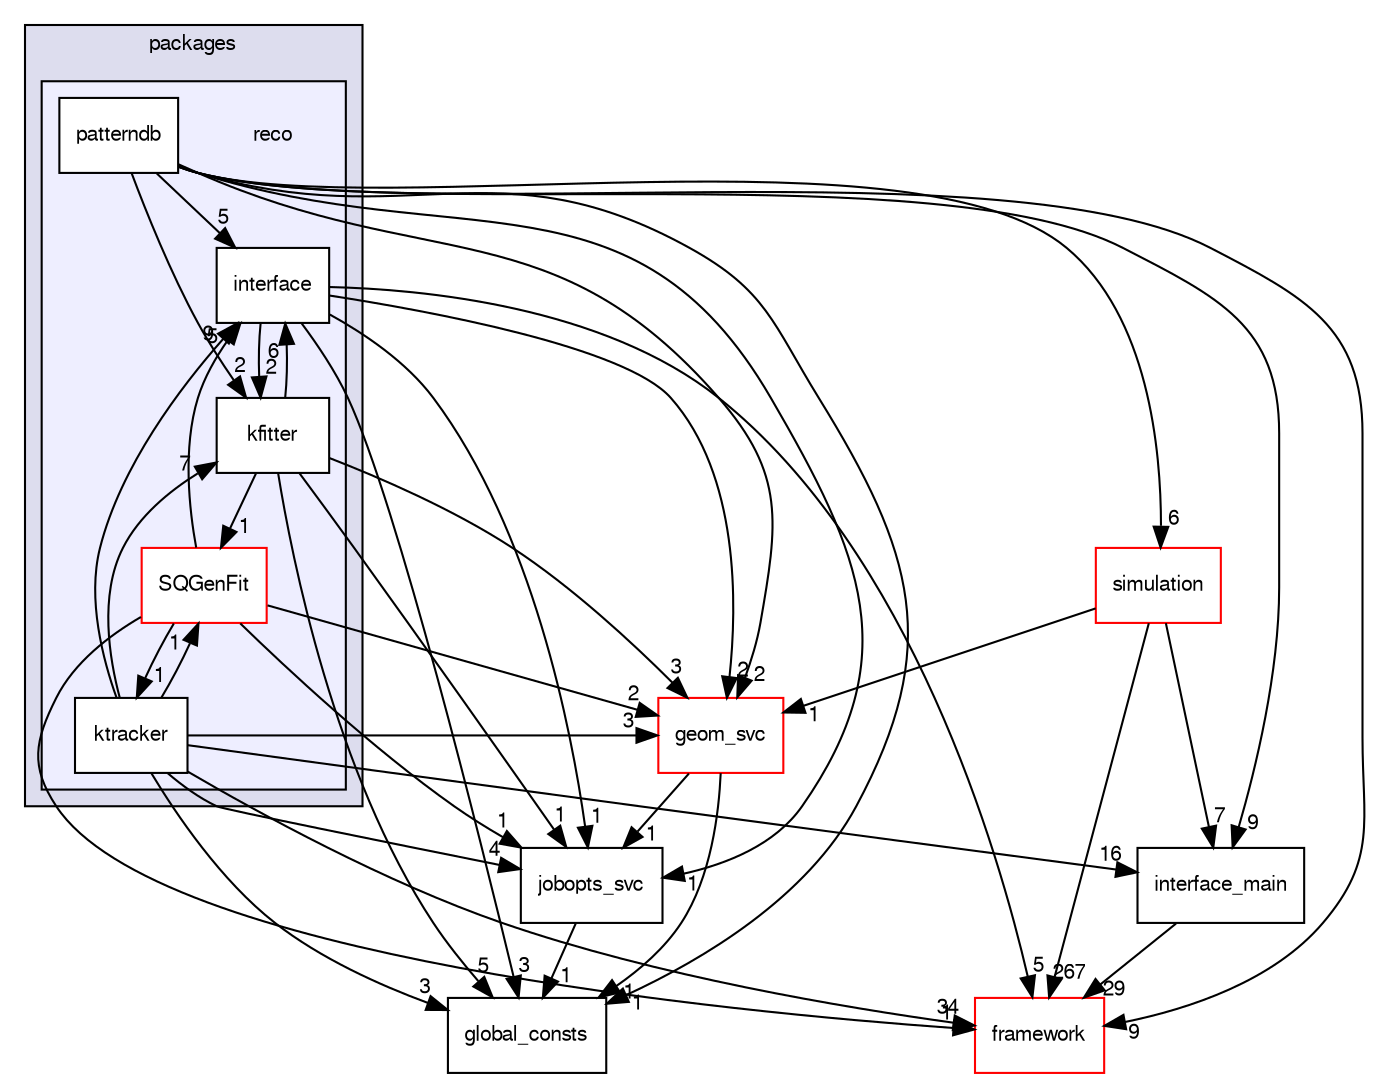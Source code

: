 digraph "/dev/shm/kenichi/update-e1039-doc/e1039-core/packages/reco" {
  bgcolor=transparent;
  compound=true
  node [ fontsize="10", fontname="FreeSans"];
  edge [ labelfontsize="10", labelfontname="FreeSans"];
  subgraph clusterdir_8ea7cac0f8d8113a9a7e5b799137b771 {
    graph [ bgcolor="#ddddee", pencolor="black", label="packages" fontname="FreeSans", fontsize="10", URL="dir_8ea7cac0f8d8113a9a7e5b799137b771.html"]
  subgraph clusterdir_2fc89f0a6e4d1b1c08f5a2b3f2469cd0 {
    graph [ bgcolor="#eeeeff", pencolor="black", label="" URL="dir_2fc89f0a6e4d1b1c08f5a2b3f2469cd0.html"];
    dir_2fc89f0a6e4d1b1c08f5a2b3f2469cd0 [shape=plaintext label="reco"];
    dir_d5900b3bfb54265301ec879c265f94a7 [shape=box label="interface" color="black" fillcolor="white" style="filled" URL="dir_d5900b3bfb54265301ec879c265f94a7.html"];
    dir_cf696cc37935cb268c4d3f595d3ce288 [shape=box label="kfitter" color="black" fillcolor="white" style="filled" URL="dir_cf696cc37935cb268c4d3f595d3ce288.html"];
    dir_8ffe69d172073383399378e7403a7555 [shape=box label="ktracker" color="black" fillcolor="white" style="filled" URL="dir_8ffe69d172073383399378e7403a7555.html"];
    dir_e1c49121252754f6300695649d0fbf5f [shape=box label="patterndb" color="black" fillcolor="white" style="filled" URL="dir_e1c49121252754f6300695649d0fbf5f.html"];
    dir_bfbda1860e73dbb398db847b971277c1 [shape=box label="SQGenFit" color="red" fillcolor="white" style="filled" URL="dir_bfbda1860e73dbb398db847b971277c1.html"];
  }
  }
  dir_5fde958d0efff8f0c14671d1322e68e9 [shape=box label="geom_svc" color="red" URL="dir_5fde958d0efff8f0c14671d1322e68e9.html"];
  dir_68879e08c6651a210f7d5b44f4a6e313 [shape=box label="framework" color="red" URL="dir_68879e08c6651a210f7d5b44f4a6e313.html"];
  dir_4109f03a5b9c2dae233205e99792f74d [shape=box label="interface_main" URL="dir_4109f03a5b9c2dae233205e99792f74d.html"];
  dir_da541d554d94b5dd7d8677e6570914d2 [shape=box label="simulation" color="red" URL="dir_da541d554d94b5dd7d8677e6570914d2.html"];
  dir_fa15fa1979a2f587dfa447baa637660a [shape=box label="jobopts_svc" URL="dir_fa15fa1979a2f587dfa447baa637660a.html"];
  dir_db0f62da9640c3e2ac69534d9d31ddb5 [shape=box label="global_consts" URL="dir_db0f62da9640c3e2ac69534d9d31ddb5.html"];
  dir_5fde958d0efff8f0c14671d1322e68e9->dir_fa15fa1979a2f587dfa447baa637660a [headlabel="1", labeldistance=1.5 headhref="dir_000056_000060.html"];
  dir_5fde958d0efff8f0c14671d1322e68e9->dir_db0f62da9640c3e2ac69534d9d31ddb5 [headlabel="1", labeldistance=1.5 headhref="dir_000056_000058.html"];
  dir_4109f03a5b9c2dae233205e99792f74d->dir_68879e08c6651a210f7d5b44f4a6e313 [headlabel="29", labeldistance=1.5 headhref="dir_000032_000024.html"];
  dir_e1c49121252754f6300695649d0fbf5f->dir_5fde958d0efff8f0c14671d1322e68e9 [headlabel="2", labeldistance=1.5 headhref="dir_000068_000056.html"];
  dir_e1c49121252754f6300695649d0fbf5f->dir_68879e08c6651a210f7d5b44f4a6e313 [headlabel="9", labeldistance=1.5 headhref="dir_000068_000024.html"];
  dir_e1c49121252754f6300695649d0fbf5f->dir_4109f03a5b9c2dae233205e99792f74d [headlabel="9", labeldistance=1.5 headhref="dir_000068_000032.html"];
  dir_e1c49121252754f6300695649d0fbf5f->dir_da541d554d94b5dd7d8677e6570914d2 [headlabel="6", labeldistance=1.5 headhref="dir_000068_000047.html"];
  dir_e1c49121252754f6300695649d0fbf5f->dir_fa15fa1979a2f587dfa447baa637660a [headlabel="1", labeldistance=1.5 headhref="dir_000068_000060.html"];
  dir_e1c49121252754f6300695649d0fbf5f->dir_db0f62da9640c3e2ac69534d9d31ddb5 [headlabel="1", labeldistance=1.5 headhref="dir_000068_000058.html"];
  dir_e1c49121252754f6300695649d0fbf5f->dir_cf696cc37935cb268c4d3f595d3ce288 [headlabel="2", labeldistance=1.5 headhref="dir_000068_000066.html"];
  dir_e1c49121252754f6300695649d0fbf5f->dir_d5900b3bfb54265301ec879c265f94a7 [headlabel="5", labeldistance=1.5 headhref="dir_000068_000065.html"];
  dir_8ffe69d172073383399378e7403a7555->dir_5fde958d0efff8f0c14671d1322e68e9 [headlabel="3", labeldistance=1.5 headhref="dir_000067_000056.html"];
  dir_8ffe69d172073383399378e7403a7555->dir_68879e08c6651a210f7d5b44f4a6e313 [headlabel="34", labeldistance=1.5 headhref="dir_000067_000024.html"];
  dir_8ffe69d172073383399378e7403a7555->dir_4109f03a5b9c2dae233205e99792f74d [headlabel="16", labeldistance=1.5 headhref="dir_000067_000032.html"];
  dir_8ffe69d172073383399378e7403a7555->dir_bfbda1860e73dbb398db847b971277c1 [headlabel="1", labeldistance=1.5 headhref="dir_000067_000069.html"];
  dir_8ffe69d172073383399378e7403a7555->dir_fa15fa1979a2f587dfa447baa637660a [headlabel="4", labeldistance=1.5 headhref="dir_000067_000060.html"];
  dir_8ffe69d172073383399378e7403a7555->dir_db0f62da9640c3e2ac69534d9d31ddb5 [headlabel="3", labeldistance=1.5 headhref="dir_000067_000058.html"];
  dir_8ffe69d172073383399378e7403a7555->dir_cf696cc37935cb268c4d3f595d3ce288 [headlabel="7", labeldistance=1.5 headhref="dir_000067_000066.html"];
  dir_8ffe69d172073383399378e7403a7555->dir_d5900b3bfb54265301ec879c265f94a7 [headlabel="9", labeldistance=1.5 headhref="dir_000067_000065.html"];
  dir_bfbda1860e73dbb398db847b971277c1->dir_5fde958d0efff8f0c14671d1322e68e9 [headlabel="2", labeldistance=1.5 headhref="dir_000069_000056.html"];
  dir_bfbda1860e73dbb398db847b971277c1->dir_68879e08c6651a210f7d5b44f4a6e313 [headlabel="1", labeldistance=1.5 headhref="dir_000069_000024.html"];
  dir_bfbda1860e73dbb398db847b971277c1->dir_8ffe69d172073383399378e7403a7555 [headlabel="1", labeldistance=1.5 headhref="dir_000069_000067.html"];
  dir_bfbda1860e73dbb398db847b971277c1->dir_fa15fa1979a2f587dfa447baa637660a [headlabel="1", labeldistance=1.5 headhref="dir_000069_000060.html"];
  dir_bfbda1860e73dbb398db847b971277c1->dir_d5900b3bfb54265301ec879c265f94a7 [headlabel="5", labeldistance=1.5 headhref="dir_000069_000065.html"];
  dir_da541d554d94b5dd7d8677e6570914d2->dir_5fde958d0efff8f0c14671d1322e68e9 [headlabel="1", labeldistance=1.5 headhref="dir_000047_000056.html"];
  dir_da541d554d94b5dd7d8677e6570914d2->dir_68879e08c6651a210f7d5b44f4a6e313 [headlabel="267", labeldistance=1.5 headhref="dir_000047_000024.html"];
  dir_da541d554d94b5dd7d8677e6570914d2->dir_4109f03a5b9c2dae233205e99792f74d [headlabel="7", labeldistance=1.5 headhref="dir_000047_000032.html"];
  dir_fa15fa1979a2f587dfa447baa637660a->dir_db0f62da9640c3e2ac69534d9d31ddb5 [headlabel="1", labeldistance=1.5 headhref="dir_000060_000058.html"];
  dir_cf696cc37935cb268c4d3f595d3ce288->dir_5fde958d0efff8f0c14671d1322e68e9 [headlabel="3", labeldistance=1.5 headhref="dir_000066_000056.html"];
  dir_cf696cc37935cb268c4d3f595d3ce288->dir_bfbda1860e73dbb398db847b971277c1 [headlabel="1", labeldistance=1.5 headhref="dir_000066_000069.html"];
  dir_cf696cc37935cb268c4d3f595d3ce288->dir_fa15fa1979a2f587dfa447baa637660a [headlabel="1", labeldistance=1.5 headhref="dir_000066_000060.html"];
  dir_cf696cc37935cb268c4d3f595d3ce288->dir_db0f62da9640c3e2ac69534d9d31ddb5 [headlabel="5", labeldistance=1.5 headhref="dir_000066_000058.html"];
  dir_cf696cc37935cb268c4d3f595d3ce288->dir_d5900b3bfb54265301ec879c265f94a7 [headlabel="6", labeldistance=1.5 headhref="dir_000066_000065.html"];
  dir_d5900b3bfb54265301ec879c265f94a7->dir_5fde958d0efff8f0c14671d1322e68e9 [headlabel="2", labeldistance=1.5 headhref="dir_000065_000056.html"];
  dir_d5900b3bfb54265301ec879c265f94a7->dir_68879e08c6651a210f7d5b44f4a6e313 [headlabel="5", labeldistance=1.5 headhref="dir_000065_000024.html"];
  dir_d5900b3bfb54265301ec879c265f94a7->dir_fa15fa1979a2f587dfa447baa637660a [headlabel="1", labeldistance=1.5 headhref="dir_000065_000060.html"];
  dir_d5900b3bfb54265301ec879c265f94a7->dir_db0f62da9640c3e2ac69534d9d31ddb5 [headlabel="3", labeldistance=1.5 headhref="dir_000065_000058.html"];
  dir_d5900b3bfb54265301ec879c265f94a7->dir_cf696cc37935cb268c4d3f595d3ce288 [headlabel="2", labeldistance=1.5 headhref="dir_000065_000066.html"];
}
